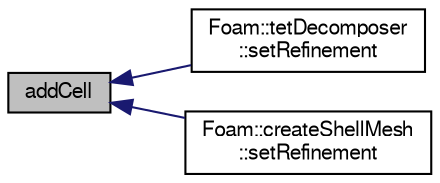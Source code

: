 digraph "addCell"
{
  bgcolor="transparent";
  edge [fontname="FreeSans",fontsize="10",labelfontname="FreeSans",labelfontsize="10"];
  node [fontname="FreeSans",fontsize="10",shape=record];
  rankdir="LR";
  Node1 [label="addCell",height=0.2,width=0.4,color="black", fillcolor="grey75", style="filled" fontcolor="black"];
  Node1 -> Node2 [dir="back",color="midnightblue",fontsize="10",style="solid",fontname="FreeSans"];
  Node2 [label="Foam::tetDecomposer\l::setRefinement",height=0.2,width=0.4,color="black",URL="$a02495.html#aeb1123afb6f39d7eb332698e53fc5610",tooltip="Insert all changes into meshMod to convert the polyMesh into. "];
  Node1 -> Node3 [dir="back",color="midnightblue",fontsize="10",style="solid",fontname="FreeSans"];
  Node3 [label="Foam::createShellMesh\l::setRefinement",height=0.2,width=0.4,color="black",URL="$a00414.html#aef7bf7bc4511c879d54f2bbd3c76729a",tooltip="Play commands into polyTopoChange to create layer mesh. "];
}
